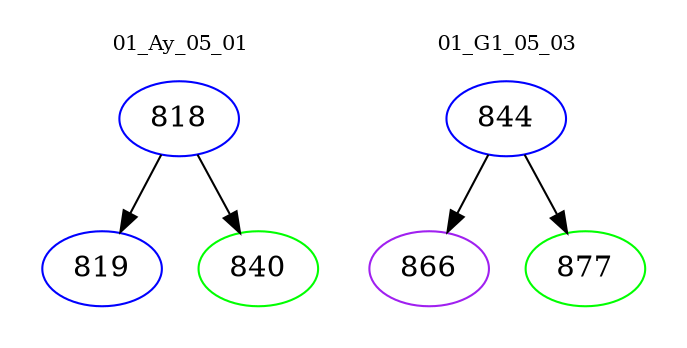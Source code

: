 digraph{
subgraph cluster_0 {
color = white
label = "01_Ay_05_01";
fontsize=10;
T0_818 [label="818", color="blue"]
T0_818 -> T0_819 [color="black"]
T0_819 [label="819", color="blue"]
T0_818 -> T0_840 [color="black"]
T0_840 [label="840", color="green"]
}
subgraph cluster_1 {
color = white
label = "01_G1_05_03";
fontsize=10;
T1_844 [label="844", color="blue"]
T1_844 -> T1_866 [color="black"]
T1_866 [label="866", color="purple"]
T1_844 -> T1_877 [color="black"]
T1_877 [label="877", color="green"]
}
}
